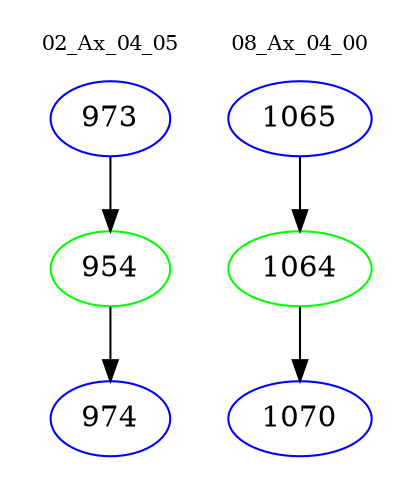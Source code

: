 digraph{
subgraph cluster_0 {
color = white
label = "02_Ax_04_05";
fontsize=10;
T0_973 [label="973", color="blue"]
T0_973 -> T0_954 [color="black"]
T0_954 [label="954", color="green"]
T0_954 -> T0_974 [color="black"]
T0_974 [label="974", color="blue"]
}
subgraph cluster_1 {
color = white
label = "08_Ax_04_00";
fontsize=10;
T1_1065 [label="1065", color="blue"]
T1_1065 -> T1_1064 [color="black"]
T1_1064 [label="1064", color="green"]
T1_1064 -> T1_1070 [color="black"]
T1_1070 [label="1070", color="blue"]
}
}
